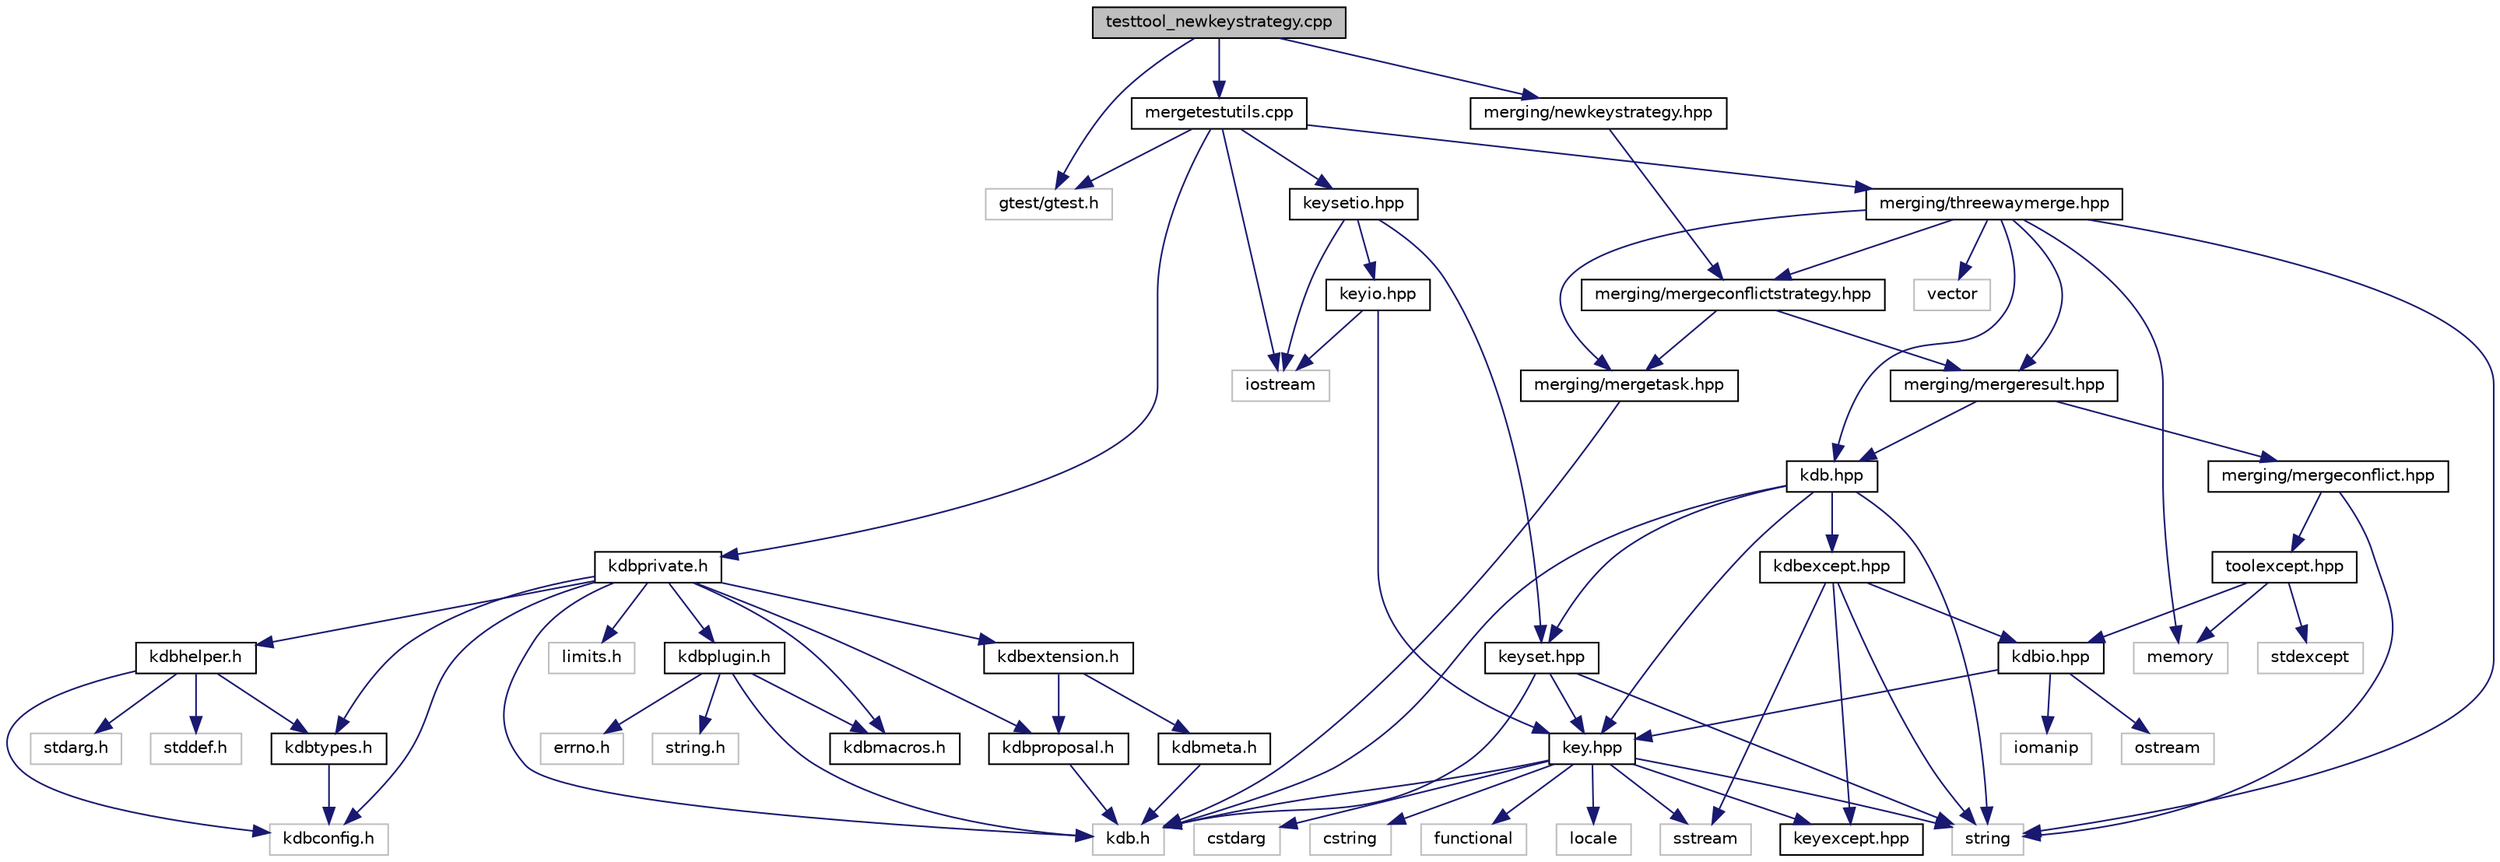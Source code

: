 digraph "testtool_newkeystrategy.cpp"
{
  edge [fontname="Helvetica",fontsize="10",labelfontname="Helvetica",labelfontsize="10"];
  node [fontname="Helvetica",fontsize="10",shape=record];
  Node1 [label="testtool_newkeystrategy.cpp",height=0.2,width=0.4,color="black", fillcolor="grey75", style="filled", fontcolor="black"];
  Node1 -> Node2 [color="midnightblue",fontsize="10",style="solid"];
  Node2 [label="mergetestutils.cpp",height=0.2,width=0.4,color="black", fillcolor="white", style="filled",URL="$mergetestutils_8cpp.html",tooltip="Implements a helper class for merge related tests. "];
  Node2 -> Node3 [color="midnightblue",fontsize="10",style="solid"];
  Node3 [label="gtest/gtest.h",height=0.2,width=0.4,color="grey75", fillcolor="white", style="filled"];
  Node2 -> Node4 [color="midnightblue",fontsize="10",style="solid"];
  Node4 [label="iostream",height=0.2,width=0.4,color="grey75", fillcolor="white", style="filled"];
  Node2 -> Node5 [color="midnightblue",fontsize="10",style="solid"];
  Node5 [label="kdbprivate.h",height=0.2,width=0.4,color="black", fillcolor="white", style="filled",URL="$kdbprivate_8h.html",tooltip="Private declarations. "];
  Node5 -> Node6 [color="midnightblue",fontsize="10",style="solid"];
  Node6 [label="kdb.h",height=0.2,width=0.4,color="grey75", fillcolor="white", style="filled"];
  Node5 -> Node7 [color="midnightblue",fontsize="10",style="solid"];
  Node7 [label="kdbconfig.h",height=0.2,width=0.4,color="grey75", fillcolor="white", style="filled"];
  Node5 -> Node8 [color="midnightblue",fontsize="10",style="solid"];
  Node8 [label="kdbextension.h",height=0.2,width=0.4,color="black", fillcolor="white", style="filled",URL="$kdbextension_8h.html",tooltip="Extension functionality. "];
  Node8 -> Node9 [color="midnightblue",fontsize="10",style="solid"];
  Node9 [label="kdbmeta.h",height=0.2,width=0.4,color="black", fillcolor="white", style="filled",URL="$kdbmeta_8h.html",tooltip="metadata functions "];
  Node9 -> Node6 [color="midnightblue",fontsize="10",style="solid"];
  Node8 -> Node10 [color="midnightblue",fontsize="10",style="solid"];
  Node10 [label="kdbproposal.h",height=0.2,width=0.4,color="black", fillcolor="white", style="filled",URL="$kdbproposal_8h.html",tooltip="Proposed declarations. "];
  Node10 -> Node6 [color="midnightblue",fontsize="10",style="solid"];
  Node5 -> Node11 [color="midnightblue",fontsize="10",style="solid"];
  Node11 [label="kdbhelper.h",height=0.2,width=0.4,color="black", fillcolor="white", style="filled",URL="$kdbhelper_8h.html",tooltip="Helper for memory management. "];
  Node11 -> Node7 [color="midnightblue",fontsize="10",style="solid"];
  Node11 -> Node12 [color="midnightblue",fontsize="10",style="solid"];
  Node12 [label="kdbtypes.h",height=0.2,width=0.4,color="black", fillcolor="white", style="filled",URL="$kdbtypes_8h.html",tooltip="Elektra&#39;s data types for C and C++11. "];
  Node12 -> Node7 [color="midnightblue",fontsize="10",style="solid"];
  Node11 -> Node13 [color="midnightblue",fontsize="10",style="solid"];
  Node13 [label="stdarg.h",height=0.2,width=0.4,color="grey75", fillcolor="white", style="filled"];
  Node11 -> Node14 [color="midnightblue",fontsize="10",style="solid"];
  Node14 [label="stddef.h",height=0.2,width=0.4,color="grey75", fillcolor="white", style="filled"];
  Node5 -> Node15 [color="midnightblue",fontsize="10",style="solid"];
  Node15 [label="kdbmacros.h",height=0.2,width=0.4,color="black", fillcolor="white", style="filled",URL="$kdbmacros_8h.html",tooltip="Macros by Elektra. "];
  Node5 -> Node16 [color="midnightblue",fontsize="10",style="solid"];
  Node16 [label="kdbplugin.h",height=0.2,width=0.4,color="black", fillcolor="white", style="filled",URL="$kdbplugin_8h.html",tooltip="Methods for plugin programing. "];
  Node16 -> Node6 [color="midnightblue",fontsize="10",style="solid"];
  Node16 -> Node17 [color="midnightblue",fontsize="10",style="solid"];
  Node17 [label="errno.h",height=0.2,width=0.4,color="grey75", fillcolor="white", style="filled"];
  Node16 -> Node15 [color="midnightblue",fontsize="10",style="solid"];
  Node16 -> Node18 [color="midnightblue",fontsize="10",style="solid"];
  Node18 [label="string.h",height=0.2,width=0.4,color="grey75", fillcolor="white", style="filled"];
  Node5 -> Node10 [color="midnightblue",fontsize="10",style="solid"];
  Node5 -> Node12 [color="midnightblue",fontsize="10",style="solid"];
  Node5 -> Node19 [color="midnightblue",fontsize="10",style="solid"];
  Node19 [label="limits.h",height=0.2,width=0.4,color="grey75", fillcolor="white", style="filled"];
  Node2 -> Node20 [color="midnightblue",fontsize="10",style="solid"];
  Node20 [label="keysetio.hpp",height=0.2,width=0.4,color="black", fillcolor="white", style="filled",URL="$keysetio_8hpp.html"];
  Node20 -> Node4 [color="midnightblue",fontsize="10",style="solid"];
  Node20 -> Node21 [color="midnightblue",fontsize="10",style="solid"];
  Node21 [label="keyio.hpp",height=0.2,width=0.4,color="black", fillcolor="white", style="filled",URL="$keyio_8hpp.html"];
  Node21 -> Node22 [color="midnightblue",fontsize="10",style="solid"];
  Node22 [label="key.hpp",height=0.2,width=0.4,color="black", fillcolor="white", style="filled",URL="$key_8hpp.html"];
  Node22 -> Node23 [color="midnightblue",fontsize="10",style="solid"];
  Node23 [label="cstdarg",height=0.2,width=0.4,color="grey75", fillcolor="white", style="filled"];
  Node22 -> Node24 [color="midnightblue",fontsize="10",style="solid"];
  Node24 [label="cstring",height=0.2,width=0.4,color="grey75", fillcolor="white", style="filled"];
  Node22 -> Node25 [color="midnightblue",fontsize="10",style="solid"];
  Node25 [label="functional",height=0.2,width=0.4,color="grey75", fillcolor="white", style="filled"];
  Node22 -> Node26 [color="midnightblue",fontsize="10",style="solid"];
  Node26 [label="locale",height=0.2,width=0.4,color="grey75", fillcolor="white", style="filled"];
  Node22 -> Node27 [color="midnightblue",fontsize="10",style="solid"];
  Node27 [label="sstream",height=0.2,width=0.4,color="grey75", fillcolor="white", style="filled"];
  Node22 -> Node28 [color="midnightblue",fontsize="10",style="solid"];
  Node28 [label="string",height=0.2,width=0.4,color="grey75", fillcolor="white", style="filled"];
  Node22 -> Node29 [color="midnightblue",fontsize="10",style="solid"];
  Node29 [label="keyexcept.hpp",height=0.2,width=0.4,color="black", fillcolor="white", style="filled",URL="$keyexcept_8hpp.html"];
  Node22 -> Node6 [color="midnightblue",fontsize="10",style="solid"];
  Node21 -> Node4 [color="midnightblue",fontsize="10",style="solid"];
  Node20 -> Node30 [color="midnightblue",fontsize="10",style="solid"];
  Node30 [label="keyset.hpp",height=0.2,width=0.4,color="black", fillcolor="white", style="filled",URL="$keyset_8hpp.html"];
  Node30 -> Node28 [color="midnightblue",fontsize="10",style="solid"];
  Node30 -> Node22 [color="midnightblue",fontsize="10",style="solid"];
  Node30 -> Node6 [color="midnightblue",fontsize="10",style="solid"];
  Node2 -> Node31 [color="midnightblue",fontsize="10",style="solid"];
  Node31 [label="merging/threewaymerge.hpp",height=0.2,width=0.4,color="black", fillcolor="white", style="filled",URL="$threewaymerge_8hpp.html",tooltip="Implements a way to build and deal with a backend. "];
  Node31 -> Node32 [color="midnightblue",fontsize="10",style="solid"];
  Node32 [label="kdb.hpp",height=0.2,width=0.4,color="black", fillcolor="white", style="filled",URL="$kdb_8hpp.html"];
  Node32 -> Node28 [color="midnightblue",fontsize="10",style="solid"];
  Node32 -> Node33 [color="midnightblue",fontsize="10",style="solid"];
  Node33 [label="kdbexcept.hpp",height=0.2,width=0.4,color="black", fillcolor="white", style="filled",URL="$kdbexcept_8hpp.html"];
  Node33 -> Node29 [color="midnightblue",fontsize="10",style="solid"];
  Node33 -> Node27 [color="midnightblue",fontsize="10",style="solid"];
  Node33 -> Node28 [color="midnightblue",fontsize="10",style="solid"];
  Node33 -> Node34 [color="midnightblue",fontsize="10",style="solid"];
  Node34 [label="kdbio.hpp",height=0.2,width=0.4,color="black", fillcolor="white", style="filled",URL="$kdbio_8hpp.html"];
  Node34 -> Node22 [color="midnightblue",fontsize="10",style="solid"];
  Node34 -> Node35 [color="midnightblue",fontsize="10",style="solid"];
  Node35 [label="iomanip",height=0.2,width=0.4,color="grey75", fillcolor="white", style="filled"];
  Node34 -> Node36 [color="midnightblue",fontsize="10",style="solid"];
  Node36 [label="ostream",height=0.2,width=0.4,color="grey75", fillcolor="white", style="filled"];
  Node32 -> Node22 [color="midnightblue",fontsize="10",style="solid"];
  Node32 -> Node30 [color="midnightblue",fontsize="10",style="solid"];
  Node32 -> Node6 [color="midnightblue",fontsize="10",style="solid"];
  Node31 -> Node37 [color="midnightblue",fontsize="10",style="solid"];
  Node37 [label="memory",height=0.2,width=0.4,color="grey75", fillcolor="white", style="filled"];
  Node31 -> Node38 [color="midnightblue",fontsize="10",style="solid"];
  Node38 [label="merging/mergeconflictstrategy.hpp",height=0.2,width=0.4,color="black", fillcolor="white", style="filled",URL="$mergeconflictstrategy_8hpp.html",tooltip="Interface for a MergeConflictStrategy. "];
  Node38 -> Node39 [color="midnightblue",fontsize="10",style="solid"];
  Node39 [label="merging/mergeresult.hpp",height=0.2,width=0.4,color="black", fillcolor="white", style="filled",URL="$mergeresult_8hpp.html",tooltip="Class modelling the result of a three way merge. "];
  Node39 -> Node32 [color="midnightblue",fontsize="10",style="solid"];
  Node39 -> Node40 [color="midnightblue",fontsize="10",style="solid"];
  Node40 [label="merging/mergeconflict.hpp",height=0.2,width=0.4,color="black", fillcolor="white", style="filled",URL="$mergeconflict_8hpp.html",tooltip="Models a merge conflict. "];
  Node40 -> Node28 [color="midnightblue",fontsize="10",style="solid"];
  Node40 -> Node41 [color="midnightblue",fontsize="10",style="solid"];
  Node41 [label="toolexcept.hpp",height=0.2,width=0.4,color="black", fillcolor="white", style="filled",URL="$toolexcept_8hpp.html",tooltip="Implementation of all exceptions elektratools library might throw. "];
  Node41 -> Node37 [color="midnightblue",fontsize="10",style="solid"];
  Node41 -> Node42 [color="midnightblue",fontsize="10",style="solid"];
  Node42 [label="stdexcept",height=0.2,width=0.4,color="grey75", fillcolor="white", style="filled"];
  Node41 -> Node34 [color="midnightblue",fontsize="10",style="solid"];
  Node38 -> Node43 [color="midnightblue",fontsize="10",style="solid"];
  Node43 [label="merging/mergetask.hpp",height=0.2,width=0.4,color="black", fillcolor="white", style="filled",URL="$mergetask_8hpp.html",tooltip="Models a merge task. "];
  Node43 -> Node6 [color="midnightblue",fontsize="10",style="solid"];
  Node31 -> Node39 [color="midnightblue",fontsize="10",style="solid"];
  Node31 -> Node43 [color="midnightblue",fontsize="10",style="solid"];
  Node31 -> Node28 [color="midnightblue",fontsize="10",style="solid"];
  Node31 -> Node44 [color="midnightblue",fontsize="10",style="solid"];
  Node44 [label="vector",height=0.2,width=0.4,color="grey75", fillcolor="white", style="filled"];
  Node1 -> Node3 [color="midnightblue",fontsize="10",style="solid"];
  Node1 -> Node45 [color="midnightblue",fontsize="10",style="solid"];
  Node45 [label="merging/newkeystrategy.hpp",height=0.2,width=0.4,color="black", fillcolor="white", style="filled",URL="$newkeystrategy_8hpp.html",tooltip="A strategy which always takes the value from one side. "];
  Node45 -> Node38 [color="midnightblue",fontsize="10",style="solid"];
}
